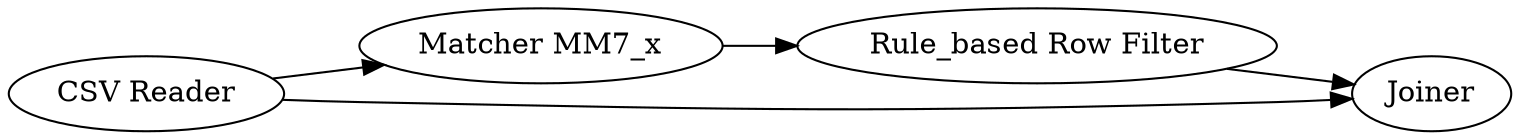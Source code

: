 digraph {
	2 -> 5
	6 -> 2
	5 -> 4
	6 -> 4
	5 [label="Rule_based Row Filter"]
	4 [label=Joiner]
	6 [label="CSV Reader"]
	2 [label="Matcher MM7_x"]
	rankdir=LR
}
